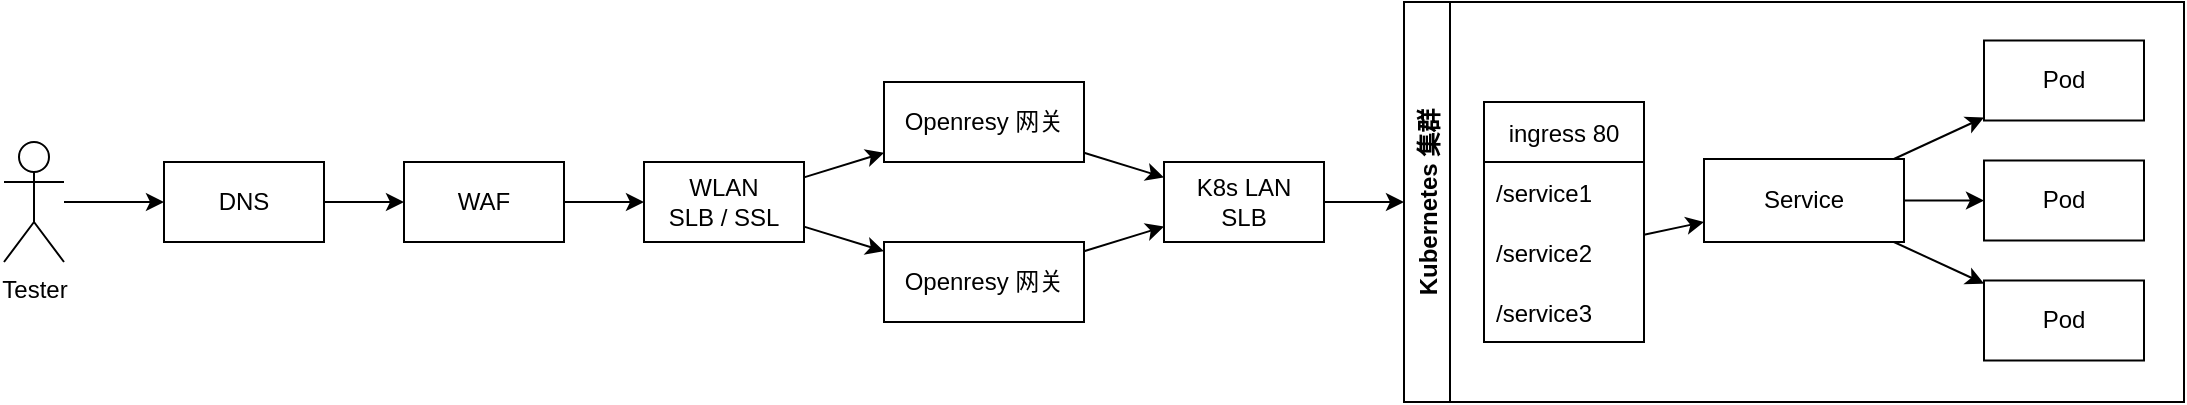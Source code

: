 <mxfile>
    <diagram id="0wEWoSI8y_XW-JhOcTYu" name="第 2 页">
        <mxGraphModel dx="1179" dy="735" grid="1" gridSize="10" guides="1" tooltips="1" connect="1" arrows="1" fold="1" page="1" pageScale="1" pageWidth="1169" pageHeight="827" math="0" shadow="0">
            <root>
                <mxCell id="fKRSrs21CbrT-Yc94qYM-0"/>
                <mxCell id="fKRSrs21CbrT-Yc94qYM-1" parent="fKRSrs21CbrT-Yc94qYM-0"/>
                <mxCell id="hyJMgh6mv5LhJGvRlSzz-0" value="Kubernetes 集群" style="swimlane;horizontal=0;" parent="fKRSrs21CbrT-Yc94qYM-1" vertex="1">
                    <mxGeometry x="740" y="40" width="390" height="200" as="geometry"/>
                </mxCell>
                <mxCell id="hyJMgh6mv5LhJGvRlSzz-1" value="ingress 80" style="swimlane;fontStyle=0;childLayout=stackLayout;horizontal=1;startSize=30;horizontalStack=0;resizeParent=1;resizeParentMax=0;resizeLast=0;collapsible=1;marginBottom=0;" parent="hyJMgh6mv5LhJGvRlSzz-0" vertex="1">
                    <mxGeometry x="40" y="50" width="80" height="120" as="geometry"/>
                </mxCell>
                <mxCell id="hyJMgh6mv5LhJGvRlSzz-2" value="/service1" style="text;strokeColor=none;fillColor=none;align=left;verticalAlign=middle;spacingLeft=4;spacingRight=4;overflow=hidden;points=[[0,0.5],[1,0.5]];portConstraint=eastwest;rotatable=0;" parent="hyJMgh6mv5LhJGvRlSzz-1" vertex="1">
                    <mxGeometry y="30" width="80" height="30" as="geometry"/>
                </mxCell>
                <mxCell id="hyJMgh6mv5LhJGvRlSzz-3" value="/service2" style="text;strokeColor=none;fillColor=none;align=left;verticalAlign=middle;spacingLeft=4;spacingRight=4;overflow=hidden;points=[[0,0.5],[1,0.5]];portConstraint=eastwest;rotatable=0;" parent="hyJMgh6mv5LhJGvRlSzz-1" vertex="1">
                    <mxGeometry y="60" width="80" height="30" as="geometry"/>
                </mxCell>
                <mxCell id="hyJMgh6mv5LhJGvRlSzz-4" value="/service3" style="text;strokeColor=none;fillColor=none;align=left;verticalAlign=middle;spacingLeft=4;spacingRight=4;overflow=hidden;points=[[0,0.5],[1,0.5]];portConstraint=eastwest;rotatable=0;" parent="hyJMgh6mv5LhJGvRlSzz-1" vertex="1">
                    <mxGeometry y="90" width="80" height="30" as="geometry"/>
                </mxCell>
                <mxCell id="hyJMgh6mv5LhJGvRlSzz-5" value="" style="edgeStyle=none;html=1;" parent="hyJMgh6mv5LhJGvRlSzz-0" source="hyJMgh6mv5LhJGvRlSzz-7" target="hyJMgh6mv5LhJGvRlSzz-9" edge="1">
                    <mxGeometry relative="1" as="geometry"/>
                </mxCell>
                <mxCell id="hyJMgh6mv5LhJGvRlSzz-6" style="edgeStyle=none;html=1;" parent="hyJMgh6mv5LhJGvRlSzz-0" source="hyJMgh6mv5LhJGvRlSzz-7" target="hyJMgh6mv5LhJGvRlSzz-10" edge="1">
                    <mxGeometry relative="1" as="geometry"/>
                </mxCell>
                <mxCell id="hyJMgh6mv5LhJGvRlSzz-7" value="Service" style="rounded=0;whiteSpace=wrap;html=1;" parent="hyJMgh6mv5LhJGvRlSzz-0" vertex="1">
                    <mxGeometry x="150" y="78.5" width="100" height="41.5" as="geometry"/>
                </mxCell>
                <mxCell id="hyJMgh6mv5LhJGvRlSzz-8" style="edgeStyle=none;html=1;" parent="hyJMgh6mv5LhJGvRlSzz-0" source="hyJMgh6mv5LhJGvRlSzz-3" target="hyJMgh6mv5LhJGvRlSzz-7" edge="1">
                    <mxGeometry relative="1" as="geometry"/>
                </mxCell>
                <mxCell id="hyJMgh6mv5LhJGvRlSzz-9" value="Pod" style="rounded=0;whiteSpace=wrap;html=1;" parent="hyJMgh6mv5LhJGvRlSzz-0" vertex="1">
                    <mxGeometry x="290" y="19.25" width="80" height="40" as="geometry"/>
                </mxCell>
                <mxCell id="hyJMgh6mv5LhJGvRlSzz-10" value="Pod" style="rounded=0;whiteSpace=wrap;html=1;" parent="hyJMgh6mv5LhJGvRlSzz-0" vertex="1">
                    <mxGeometry x="290" y="79.25" width="80" height="40" as="geometry"/>
                </mxCell>
                <mxCell id="hyJMgh6mv5LhJGvRlSzz-11" value="Pod" style="rounded=0;whiteSpace=wrap;html=1;" parent="hyJMgh6mv5LhJGvRlSzz-0" vertex="1">
                    <mxGeometry x="290" y="139.25" width="80" height="40" as="geometry"/>
                </mxCell>
                <mxCell id="hyJMgh6mv5LhJGvRlSzz-12" style="edgeStyle=none;html=1;" parent="hyJMgh6mv5LhJGvRlSzz-0" source="hyJMgh6mv5LhJGvRlSzz-7" target="hyJMgh6mv5LhJGvRlSzz-11" edge="1">
                    <mxGeometry relative="1" as="geometry"/>
                </mxCell>
                <mxCell id="hyJMgh6mv5LhJGvRlSzz-13" value="" style="edgeStyle=none;html=1;" parent="fKRSrs21CbrT-Yc94qYM-1" source="hyJMgh6mv5LhJGvRlSzz-14" target="hyJMgh6mv5LhJGvRlSzz-16" edge="1">
                    <mxGeometry relative="1" as="geometry"/>
                </mxCell>
                <mxCell id="hyJMgh6mv5LhJGvRlSzz-14" value="Tester" style="shape=umlActor;verticalLabelPosition=bottom;verticalAlign=top;html=1;outlineConnect=0;" parent="fKRSrs21CbrT-Yc94qYM-1" vertex="1">
                    <mxGeometry x="40" y="110" width="30" height="60" as="geometry"/>
                </mxCell>
                <mxCell id="hyJMgh6mv5LhJGvRlSzz-15" value="" style="edgeStyle=none;html=1;" parent="fKRSrs21CbrT-Yc94qYM-1" source="hyJMgh6mv5LhJGvRlSzz-16" target="hyJMgh6mv5LhJGvRlSzz-18" edge="1">
                    <mxGeometry relative="1" as="geometry"/>
                </mxCell>
                <mxCell id="hyJMgh6mv5LhJGvRlSzz-16" value="DNS" style="whiteSpace=wrap;html=1;verticalAlign=middle;" parent="fKRSrs21CbrT-Yc94qYM-1" vertex="1">
                    <mxGeometry x="120" y="120" width="80" height="40" as="geometry"/>
                </mxCell>
                <mxCell id="hyJMgh6mv5LhJGvRlSzz-17" value="" style="edgeStyle=none;html=1;" parent="fKRSrs21CbrT-Yc94qYM-1" source="hyJMgh6mv5LhJGvRlSzz-18" target="hyJMgh6mv5LhJGvRlSzz-21" edge="1">
                    <mxGeometry relative="1" as="geometry"/>
                </mxCell>
                <mxCell id="hyJMgh6mv5LhJGvRlSzz-18" value="WAF" style="whiteSpace=wrap;html=1;verticalAlign=middle;" parent="fKRSrs21CbrT-Yc94qYM-1" vertex="1">
                    <mxGeometry x="240" y="120" width="80" height="40" as="geometry"/>
                </mxCell>
                <mxCell id="hyJMgh6mv5LhJGvRlSzz-19" value="" style="edgeStyle=none;html=1;" parent="fKRSrs21CbrT-Yc94qYM-1" source="hyJMgh6mv5LhJGvRlSzz-21" target="hyJMgh6mv5LhJGvRlSzz-23" edge="1">
                    <mxGeometry relative="1" as="geometry"/>
                </mxCell>
                <mxCell id="hyJMgh6mv5LhJGvRlSzz-20" value="" style="edgeStyle=none;html=1;" parent="fKRSrs21CbrT-Yc94qYM-1" source="hyJMgh6mv5LhJGvRlSzz-21" target="hyJMgh6mv5LhJGvRlSzz-25" edge="1">
                    <mxGeometry relative="1" as="geometry"/>
                </mxCell>
                <mxCell id="hyJMgh6mv5LhJGvRlSzz-21" value="WLAN&lt;br&gt;SLB / SSL" style="whiteSpace=wrap;html=1;verticalAlign=middle;" parent="fKRSrs21CbrT-Yc94qYM-1" vertex="1">
                    <mxGeometry x="360" y="120" width="80" height="40" as="geometry"/>
                </mxCell>
                <mxCell id="hyJMgh6mv5LhJGvRlSzz-22" style="edgeStyle=none;html=1;" parent="fKRSrs21CbrT-Yc94qYM-1" source="hyJMgh6mv5LhJGvRlSzz-23" target="hyJMgh6mv5LhJGvRlSzz-27" edge="1">
                    <mxGeometry relative="1" as="geometry"/>
                </mxCell>
                <mxCell id="hyJMgh6mv5LhJGvRlSzz-23" value="Openresy 网关" style="whiteSpace=wrap;html=1;verticalAlign=middle;" parent="fKRSrs21CbrT-Yc94qYM-1" vertex="1">
                    <mxGeometry x="480" y="80" width="100" height="40" as="geometry"/>
                </mxCell>
                <mxCell id="hyJMgh6mv5LhJGvRlSzz-24" style="edgeStyle=none;html=1;" parent="fKRSrs21CbrT-Yc94qYM-1" source="hyJMgh6mv5LhJGvRlSzz-25" target="hyJMgh6mv5LhJGvRlSzz-27" edge="1">
                    <mxGeometry relative="1" as="geometry"/>
                </mxCell>
                <mxCell id="hyJMgh6mv5LhJGvRlSzz-25" value="Openresy 网关" style="whiteSpace=wrap;html=1;verticalAlign=middle;" parent="fKRSrs21CbrT-Yc94qYM-1" vertex="1">
                    <mxGeometry x="480" y="160" width="100" height="40" as="geometry"/>
                </mxCell>
                <mxCell id="hyJMgh6mv5LhJGvRlSzz-26" style="edgeStyle=none;html=1;" parent="fKRSrs21CbrT-Yc94qYM-1" source="hyJMgh6mv5LhJGvRlSzz-27" target="hyJMgh6mv5LhJGvRlSzz-0" edge="1">
                    <mxGeometry relative="1" as="geometry"/>
                </mxCell>
                <mxCell id="hyJMgh6mv5LhJGvRlSzz-27" value="K8s LAN&lt;br&gt;SLB" style="rounded=0;whiteSpace=wrap;html=1;" parent="fKRSrs21CbrT-Yc94qYM-1" vertex="1">
                    <mxGeometry x="620" y="120" width="80" height="40" as="geometry"/>
                </mxCell>
            </root>
        </mxGraphModel>
    </diagram>
    <diagram id="VGDtO65n6YHKXGimb14S" name="第 1 页">
        <mxGraphModel dx="1474" dy="1746" grid="1" gridSize="10" guides="1" tooltips="1" connect="1" arrows="1" fold="1" page="1" pageScale="1" pageWidth="1169" pageHeight="827" math="0" shadow="0">
            <root>
                <mxCell id="0"/>
                <mxCell id="1" parent="0"/>
                <mxCell id="2" value="阿里云 Kubernetes 集群" style="swimlane;horizontal=0;" parent="1" vertex="1">
                    <mxGeometry x="1120" width="585" height="520" as="geometry"/>
                </mxCell>
                <mxCell id="18" value="ingress 80" style="swimlane;fontStyle=0;childLayout=stackLayout;horizontal=1;startSize=30;horizontalStack=0;resizeParent=1;resizeParentMax=0;resizeLast=0;collapsible=1;marginBottom=0;" parent="2" vertex="1">
                    <mxGeometry x="60" y="229" width="140" height="120" as="geometry"/>
                </mxCell>
                <mxCell id="19" value="/api" style="text;strokeColor=none;fillColor=none;align=left;verticalAlign=middle;spacingLeft=4;spacingRight=4;overflow=hidden;points=[[0,0.5],[1,0.5]];portConstraint=eastwest;rotatable=0;" parent="18" vertex="1">
                    <mxGeometry y="30" width="140" height="30" as="geometry"/>
                </mxCell>
                <mxCell id="20" value="/gateway" style="text;strokeColor=none;fillColor=none;align=left;verticalAlign=middle;spacingLeft=4;spacingRight=4;overflow=hidden;points=[[0,0.5],[1,0.5]];portConstraint=eastwest;rotatable=0;" parent="18" vertex="1">
                    <mxGeometry y="60" width="140" height="30" as="geometry"/>
                </mxCell>
                <mxCell id="21" value="/homepage" style="text;strokeColor=none;fillColor=none;align=left;verticalAlign=middle;spacingLeft=4;spacingRight=4;overflow=hidden;points=[[0,0.5],[1,0.5]];portConstraint=eastwest;rotatable=0;" parent="18" vertex="1">
                    <mxGeometry y="90" width="140" height="30" as="geometry"/>
                </mxCell>
                <mxCell id="25" value="" style="edgeStyle=none;html=1;" parent="2" source="22" target="24" edge="1">
                    <mxGeometry relative="1" as="geometry"/>
                </mxCell>
                <mxCell id="22" value="Service" style="rounded=0;whiteSpace=wrap;html=1;" parent="2" vertex="1">
                    <mxGeometry x="235" y="274" width="120" height="60" as="geometry"/>
                </mxCell>
                <mxCell id="23" style="edgeStyle=none;html=1;" parent="2" source="20" target="22" edge="1">
                    <mxGeometry relative="1" as="geometry"/>
                </mxCell>
                <mxCell id="zD5gW-3lHXW1VmN1dg0t-61" style="edgeStyle=none;html=1;" parent="2" source="24" target="zD5gW-3lHXW1VmN1dg0t-60" edge="1">
                    <mxGeometry relative="1" as="geometry"/>
                </mxCell>
                <mxCell id="32" style="edgeStyle=none;html=1;fontSize=12;" parent="2" source="24" target="31" edge="1">
                    <mxGeometry relative="1" as="geometry"/>
                </mxCell>
                <mxCell id="24" value="Pod" style="rounded=0;whiteSpace=wrap;html=1;" parent="2" vertex="1">
                    <mxGeometry x="425" y="274" width="120" height="60" as="geometry"/>
                </mxCell>
                <mxCell id="zD5gW-3lHXW1VmN1dg0t-60" value="ARMS" style="rounded=0;whiteSpace=wrap;html=1;" parent="2" vertex="1">
                    <mxGeometry x="235" y="390" width="120" height="60" as="geometry"/>
                </mxCell>
                <mxCell id="zD5gW-3lHXW1VmN1dg0t-65" value="" style="edgeStyle=none;html=1;" parent="2" source="zD5gW-3lHXW1VmN1dg0t-64" target="24" edge="1">
                    <mxGeometry relative="1" as="geometry"/>
                </mxCell>
                <mxCell id="zD5gW-3lHXW1VmN1dg0t-68" value="第一轮" style="edgeLabel;html=1;align=center;verticalAlign=middle;resizable=0;points=[];fontColor=#00FF00;" parent="zD5gW-3lHXW1VmN1dg0t-65" vertex="1" connectable="0">
                    <mxGeometry x="-0.235" relative="1" as="geometry">
                        <mxPoint y="1" as="offset"/>
                    </mxGeometry>
                </mxCell>
                <mxCell id="zD5gW-3lHXW1VmN1dg0t-69" value="第二轮" style="edgeStyle=none;html=1;fontColor=#00FF00;" parent="2" source="zD5gW-3lHXW1VmN1dg0t-64" target="22" edge="1">
                    <mxGeometry relative="1" as="geometry"/>
                </mxCell>
                <mxCell id="zD5gW-3lHXW1VmN1dg0t-70" value="第三轮" style="edgeStyle=none;html=1;fontColor=#00FF00;" parent="2" source="zD5gW-3lHXW1VmN1dg0t-64" target="18" edge="1">
                    <mxGeometry relative="1" as="geometry"/>
                </mxCell>
                <mxCell id="zD5gW-3lHXW1VmN1dg0t-64" value="压力测试&lt;br&gt;Pod" style="rounded=0;whiteSpace=wrap;html=1;fillColor=#ffe6cc;strokeColor=#d79b00;" parent="2" vertex="1">
                    <mxGeometry x="425" y="120" width="120" height="60" as="geometry"/>
                </mxCell>
                <mxCell id="zD5gW-3lHXW1VmN1dg0t-66" value="制作一个测试 Pod ，在镜像内部放置测试工具&lt;br&gt;&lt;br&gt;在 Kubernetes 内部，实现 Pod 对 Pod 请求，不经过 Service 和 ingress，直接将流量发送给测试 pod" style="whiteSpace=wrap;html=1;rounded=0;arcSize=50;align=center;verticalAlign=middle;strokeWidth=1;autosize=1;spacing=4;treeFolding=1;treeMoving=1;newEdgeStyle={&quot;edgeStyle&quot;:&quot;entityRelationEdgeStyle&quot;,&quot;startArrow&quot;:&quot;none&quot;,&quot;endArrow&quot;:&quot;none&quot;,&quot;segment&quot;:10,&quot;curved&quot;:1};glass=0;fillColor=#fff2cc;strokeColor=#d6b656;" parent="2" vertex="1">
                    <mxGeometry x="40" y="40" width="200" height="120" as="geometry"/>
                </mxCell>
                <mxCell id="zD5gW-3lHXW1VmN1dg0t-67" value="" style="edgeStyle=entityRelationEdgeStyle;startArrow=none;endArrow=none;segment=10;curved=1;" parent="2" source="zD5gW-3lHXW1VmN1dg0t-64" target="zD5gW-3lHXW1VmN1dg0t-66" edge="1">
                    <mxGeometry relative="1" as="geometry">
                        <mxPoint x="580" y="357" as="sourcePoint"/>
                    </mxGeometry>
                </mxCell>
                <mxCell id="31" value="日志" style="rounded=0;whiteSpace=wrap;html=1;fontSize=12;" parent="2" vertex="1">
                    <mxGeometry x="425" y="390" width="120" height="60" as="geometry"/>
                </mxCell>
                <mxCell id="zD5gW-3lHXW1VmN1dg0t-51" value="外部因素分析" style="edgeStyle=none;html=1;" parent="1" source="3" target="zD5gW-3lHXW1VmN1dg0t-44" edge="1">
                    <mxGeometry relative="1" as="geometry"/>
                </mxCell>
                <mxCell id="zD5gW-3lHXW1VmN1dg0t-71" value="内部因素分析" style="edgeStyle=none;html=1;" parent="1" source="3" target="zD5gW-3lHXW1VmN1dg0t-64" edge="1">
                    <mxGeometry relative="1" as="geometry"/>
                </mxCell>
                <mxCell id="44" style="edgeStyle=none;html=1;fontSize=12;fontColor=#000000;" parent="1" source="3" target="43" edge="1">
                    <mxGeometry relative="1" as="geometry"/>
                </mxCell>
                <mxCell id="3" value="Tester" style="shape=umlActor;verticalLabelPosition=bottom;verticalAlign=top;html=1;outlineConnect=0;" parent="1" vertex="1">
                    <mxGeometry x="965" y="-207" width="30" height="60" as="geometry"/>
                </mxCell>
                <mxCell id="7" value="" style="edgeStyle=none;html=1;" parent="1" source="4" target="6" edge="1">
                    <mxGeometry relative="1" as="geometry"/>
                </mxCell>
                <mxCell id="4" value="DNS" style="whiteSpace=wrap;html=1;verticalAlign=middle;" parent="1" vertex="1">
                    <mxGeometry x="120" y="240" width="120" height="60" as="geometry"/>
                </mxCell>
                <mxCell id="9" value="" style="edgeStyle=none;html=1;" parent="1" source="6" target="8" edge="1">
                    <mxGeometry relative="1" as="geometry"/>
                </mxCell>
                <mxCell id="zD5gW-3lHXW1VmN1dg0t-53" value="" style="edgeStyle=none;html=1;" parent="1" source="6" target="zD5gW-3lHXW1VmN1dg0t-52" edge="1">
                    <mxGeometry relative="1" as="geometry"/>
                </mxCell>
                <mxCell id="6" value="WAF" style="whiteSpace=wrap;html=1;verticalAlign=middle;" parent="1" vertex="1">
                    <mxGeometry x="320" y="240" width="120" height="60" as="geometry"/>
                </mxCell>
                <mxCell id="11" value="" style="edgeStyle=none;html=1;" parent="1" source="8" target="10" edge="1">
                    <mxGeometry relative="1" as="geometry"/>
                </mxCell>
                <mxCell id="13" value="" style="edgeStyle=none;html=1;" parent="1" source="8" target="12" edge="1">
                    <mxGeometry relative="1" as="geometry"/>
                </mxCell>
                <mxCell id="zD5gW-3lHXW1VmN1dg0t-55" value="" style="edgeStyle=none;html=1;" parent="1" source="8" target="zD5gW-3lHXW1VmN1dg0t-54" edge="1">
                    <mxGeometry relative="1" as="geometry"/>
                </mxCell>
                <mxCell id="8" value="WLAN&lt;br&gt;SLB&lt;br&gt;SSL" style="whiteSpace=wrap;html=1;verticalAlign=middle;" parent="1" vertex="1">
                    <mxGeometry x="519" y="240" width="120" height="60" as="geometry"/>
                </mxCell>
                <mxCell id="15" style="edgeStyle=none;html=1;" parent="1" source="10" target="14" edge="1">
                    <mxGeometry relative="1" as="geometry"/>
                </mxCell>
                <mxCell id="10" value="Openresy 网关&lt;br&gt;GW1" style="whiteSpace=wrap;html=1;verticalAlign=middle;" parent="1" vertex="1">
                    <mxGeometry x="720" y="200" width="120" height="60" as="geometry"/>
                </mxCell>
                <mxCell id="16" style="edgeStyle=none;html=1;" parent="1" source="12" target="14" edge="1">
                    <mxGeometry relative="1" as="geometry"/>
                </mxCell>
                <mxCell id="zD5gW-3lHXW1VmN1dg0t-57" value="" style="edgeStyle=none;html=1;" parent="1" source="12" target="zD5gW-3lHXW1VmN1dg0t-56" edge="1">
                    <mxGeometry relative="1" as="geometry"/>
                </mxCell>
                <mxCell id="12" value="Openresy 网关&lt;br&gt;GW2" style="whiteSpace=wrap;html=1;verticalAlign=middle;" parent="1" vertex="1">
                    <mxGeometry x="720" y="300" width="120" height="60" as="geometry"/>
                </mxCell>
                <mxCell id="17" style="edgeStyle=none;html=1;" parent="1" source="14" target="2" edge="1">
                    <mxGeometry relative="1" as="geometry"/>
                </mxCell>
                <mxCell id="zD5gW-3lHXW1VmN1dg0t-59" value="" style="edgeStyle=none;html=1;" parent="1" source="14" target="zD5gW-3lHXW1VmN1dg0t-58" edge="1">
                    <mxGeometry relative="1" as="geometry"/>
                </mxCell>
                <mxCell id="14" value="K8s LAN&lt;br&gt;SLB" style="rounded=0;whiteSpace=wrap;html=1;" parent="1" vertex="1">
                    <mxGeometry x="920" y="240" width="120" height="60" as="geometry"/>
                </mxCell>
                <mxCell id="zD5gW-3lHXW1VmN1dg0t-33" value="第一轮" style="edgeStyle=none;html=1;fontColor=#FF0000;" parent="1" source="zD5gW-3lHXW1VmN1dg0t-31" target="18" edge="1">
                    <mxGeometry relative="1" as="geometry"/>
                </mxCell>
                <mxCell id="zD5gW-3lHXW1VmN1dg0t-34" style="edgeStyle=none;html=1;" parent="1" source="zD5gW-3lHXW1VmN1dg0t-31" target="14" edge="1">
                    <mxGeometry relative="1" as="geometry"/>
                </mxCell>
                <mxCell id="zD5gW-3lHXW1VmN1dg0t-35" value="第二轮" style="edgeLabel;html=1;align=center;verticalAlign=middle;resizable=0;points=[];fontColor=#FF0000;" parent="zD5gW-3lHXW1VmN1dg0t-34" vertex="1" connectable="0">
                    <mxGeometry x="-0.008" y="-1" relative="1" as="geometry">
                        <mxPoint y="1" as="offset"/>
                    </mxGeometry>
                </mxCell>
                <mxCell id="zD5gW-3lHXW1VmN1dg0t-36" value="第三轮" style="edgeStyle=none;html=1;fontColor=#FF0000;" parent="1" source="zD5gW-3lHXW1VmN1dg0t-31" target="10" edge="1">
                    <mxGeometry relative="1" as="geometry"/>
                </mxCell>
                <mxCell id="zD5gW-3lHXW1VmN1dg0t-37" style="edgeStyle=none;html=1;" parent="1" source="zD5gW-3lHXW1VmN1dg0t-31" target="8" edge="1">
                    <mxGeometry relative="1" as="geometry"/>
                </mxCell>
                <mxCell id="zD5gW-3lHXW1VmN1dg0t-38" value="第四轮" style="edgeLabel;html=1;align=center;verticalAlign=middle;resizable=0;points=[];fontColor=#FF0000;" parent="zD5gW-3lHXW1VmN1dg0t-37" vertex="1" connectable="0">
                    <mxGeometry x="-0.158" y="1" relative="1" as="geometry">
                        <mxPoint x="-1" as="offset"/>
                    </mxGeometry>
                </mxCell>
                <mxCell id="zD5gW-3lHXW1VmN1dg0t-39" value="第五轮" style="edgeStyle=none;html=1;fontColor=#FF0000;" parent="1" source="zD5gW-3lHXW1VmN1dg0t-31" target="6" edge="1">
                    <mxGeometry relative="1" as="geometry"/>
                </mxCell>
                <mxCell id="zD5gW-3lHXW1VmN1dg0t-40" value="第六轮" style="edgeStyle=none;html=1;fontColor=#FF0000;" parent="1" source="zD5gW-3lHXW1VmN1dg0t-31" target="4" edge="1">
                    <mxGeometry relative="1" as="geometry"/>
                </mxCell>
                <mxCell id="zD5gW-3lHXW1VmN1dg0t-31" value="阿里云 EIP&lt;br&gt;外网压测" style="rounded=0;whiteSpace=wrap;html=1;fillColor=#dae8fc;strokeColor=#6c8ebf;" parent="1" vertex="1">
                    <mxGeometry x="519" y="40" width="120" height="60" as="geometry"/>
                </mxCell>
                <mxCell id="zD5gW-3lHXW1VmN1dg0t-45" style="edgeStyle=none;html=1;" parent="1" source="zD5gW-3lHXW1VmN1dg0t-41" target="zD5gW-3lHXW1VmN1dg0t-31" edge="1">
                    <mxGeometry relative="1" as="geometry"/>
                </mxCell>
                <mxCell id="zD5gW-3lHXW1VmN1dg0t-41" value="测试节点1" style="sketch=0;aspect=fixed;html=1;points=[];align=center;image;fontSize=12;image=img/lib/mscae/VirtualMachineWindows.svg;" parent="1" vertex="1">
                    <mxGeometry x="430" y="-80" width="50" height="46" as="geometry"/>
                </mxCell>
                <mxCell id="zD5gW-3lHXW1VmN1dg0t-46" style="edgeStyle=none;html=1;" parent="1" source="zD5gW-3lHXW1VmN1dg0t-42" target="zD5gW-3lHXW1VmN1dg0t-31" edge="1">
                    <mxGeometry relative="1" as="geometry"/>
                </mxCell>
                <mxCell id="zD5gW-3lHXW1VmN1dg0t-42" value="测试节点2" style="sketch=0;aspect=fixed;html=1;points=[];align=center;image;fontSize=12;image=img/lib/mscae/VirtualMachineWindows.svg;" parent="1" vertex="1">
                    <mxGeometry x="550" y="-80" width="50" height="46" as="geometry"/>
                </mxCell>
                <mxCell id="zD5gW-3lHXW1VmN1dg0t-47" style="edgeStyle=none;html=1;" parent="1" source="zD5gW-3lHXW1VmN1dg0t-43" target="zD5gW-3lHXW1VmN1dg0t-31" edge="1">
                    <mxGeometry relative="1" as="geometry"/>
                </mxCell>
                <mxCell id="zD5gW-3lHXW1VmN1dg0t-43" value="测试节点3" style="sketch=0;aspect=fixed;html=1;points=[];align=center;image;fontSize=12;image=img/lib/mscae/VirtualMachineWindows.svg;" parent="1" vertex="1">
                    <mxGeometry x="670" y="-80" width="50" height="46" as="geometry"/>
                </mxCell>
                <mxCell id="zD5gW-3lHXW1VmN1dg0t-48" style="edgeStyle=none;html=1;" parent="1" source="zD5gW-3lHXW1VmN1dg0t-44" target="zD5gW-3lHXW1VmN1dg0t-41" edge="1">
                    <mxGeometry relative="1" as="geometry"/>
                </mxCell>
                <mxCell id="zD5gW-3lHXW1VmN1dg0t-49" style="edgeStyle=none;html=1;" parent="1" source="zD5gW-3lHXW1VmN1dg0t-44" target="zD5gW-3lHXW1VmN1dg0t-42" edge="1">
                    <mxGeometry relative="1" as="geometry"/>
                </mxCell>
                <mxCell id="zD5gW-3lHXW1VmN1dg0t-50" style="edgeStyle=none;html=1;" parent="1" source="zD5gW-3lHXW1VmN1dg0t-44" target="zD5gW-3lHXW1VmN1dg0t-43" edge="1">
                    <mxGeometry relative="1" as="geometry"/>
                </mxCell>
                <mxCell id="zD5gW-3lHXW1VmN1dg0t-44" value="Jmeter 主控" style="sketch=0;aspect=fixed;html=1;points=[];align=center;image;fontSize=12;image=img/lib/mscae/VM_Windows_Non_Azure.svg;" parent="1" vertex="1">
                    <mxGeometry x="550" y="-200" width="50" height="46" as="geometry"/>
                </mxCell>
                <mxCell id="zD5gW-3lHXW1VmN1dg0t-52" value="阿里云日志" style="whiteSpace=wrap;html=1;verticalAlign=middle;" parent="1" vertex="1">
                    <mxGeometry x="320" y="400" width="120" height="60" as="geometry"/>
                </mxCell>
                <mxCell id="zD5gW-3lHXW1VmN1dg0t-54" value="阿里云日志" style="whiteSpace=wrap;html=1;verticalAlign=middle;" parent="1" vertex="1">
                    <mxGeometry x="519" y="400" width="120" height="60" as="geometry"/>
                </mxCell>
                <mxCell id="zD5gW-3lHXW1VmN1dg0t-56" value="Openresy 日志&lt;br&gt;/var/log/nginx/" style="whiteSpace=wrap;html=1;verticalAlign=middle;" parent="1" vertex="1">
                    <mxGeometry x="720" y="400" width="120" height="60" as="geometry"/>
                </mxCell>
                <mxCell id="zD5gW-3lHXW1VmN1dg0t-58" value="阿里云日志" style="rounded=0;whiteSpace=wrap;html=1;" parent="1" vertex="1">
                    <mxGeometry x="920" y="400" width="120" height="60" as="geometry"/>
                </mxCell>
                <mxCell id="30" value="&lt;meta charset=&quot;utf-8&quot; style=&quot;font-size: 45px;&quot;&gt;&lt;div style=&quot;background-color: rgb(255, 255, 255); font-family: menlo, monaco, &amp;quot;courier new&amp;quot;, monospace; font-weight: normal; font-size: 45px; line-height: 18px;&quot;&gt;&lt;div style=&quot;font-size: 45px;&quot;&gt;&lt;span style=&quot;font-weight: bold; font-size: 45px;&quot;&gt;压力测试与瓶颈分析方案&lt;/span&gt;&lt;/div&gt;&lt;/div&gt;" style="text;whiteSpace=wrap;html=1;fontSize=45;fontColor=#000000;" parent="1" vertex="1">
                    <mxGeometry x="80" y="580" width="530" height="50" as="geometry"/>
                </mxCell>
                <mxCell id="36" style="edgeStyle=none;html=1;fontSize=12;" parent="1" source="35" target="zD5gW-3lHXW1VmN1dg0t-52" edge="1">
                    <mxGeometry relative="1" as="geometry"/>
                </mxCell>
                <mxCell id="37" style="edgeStyle=none;html=1;fontSize=12;" parent="1" source="35" target="zD5gW-3lHXW1VmN1dg0t-54" edge="1">
                    <mxGeometry relative="1" as="geometry"/>
                </mxCell>
                <mxCell id="38" style="edgeStyle=none;html=1;fontSize=12;" parent="1" source="35" target="zD5gW-3lHXW1VmN1dg0t-56" edge="1">
                    <mxGeometry relative="1" as="geometry"/>
                </mxCell>
                <mxCell id="39" style="edgeStyle=none;html=1;fontSize=12;" parent="1" source="35" target="zD5gW-3lHXW1VmN1dg0t-58" edge="1">
                    <mxGeometry relative="1" as="geometry"/>
                </mxCell>
                <mxCell id="40" style="edgeStyle=none;html=1;fontSize=12;" parent="1" source="35" target="31" edge="1">
                    <mxGeometry relative="1" as="geometry"/>
                </mxCell>
                <mxCell id="41" style="edgeStyle=none;html=1;fontSize=12;" parent="1" source="35" target="zD5gW-3lHXW1VmN1dg0t-60" edge="1">
                    <mxGeometry relative="1" as="geometry"/>
                </mxCell>
                <mxCell id="35" value="瓶颈分析" style="shape=umlActor;verticalLabelPosition=bottom;verticalAlign=top;html=1;outlineConnect=0;fontSize=12;" parent="1" vertex="1">
                    <mxGeometry x="965" y="560" width="30" height="60" as="geometry"/>
                </mxCell>
                <mxCell id="45" value="第一轮" style="edgeStyle=none;html=1;fontSize=12;fontColor=#000000;" parent="1" source="43" target="18" edge="1">
                    <mxGeometry relative="1" as="geometry"/>
                </mxCell>
                <mxCell id="46" style="edgeStyle=none;html=1;fontSize=12;fontColor=#000000;" parent="1" source="43" target="14" edge="1">
                    <mxGeometry relative="1" as="geometry"/>
                </mxCell>
                <mxCell id="51" value="第二轮" style="edgeLabel;html=1;align=center;verticalAlign=middle;resizable=0;points=[];fontSize=12;fontColor=#000000;" parent="46" vertex="1" connectable="0">
                    <mxGeometry x="0.062" y="-2" relative="1" as="geometry">
                        <mxPoint as="offset"/>
                    </mxGeometry>
                </mxCell>
                <mxCell id="47" value="第三轮" style="edgeStyle=none;html=1;fontSize=12;fontColor=#000000;" parent="1" source="43" target="10" edge="1">
                    <mxGeometry relative="1" as="geometry"/>
                </mxCell>
                <mxCell id="43" value="ECS Windows&lt;br&gt;内网压测机" style="rounded=0;whiteSpace=wrap;html=1;fontSize=12;fillColor=#d5e8d4;strokeColor=#82b366;" parent="1" vertex="1">
                    <mxGeometry x="920" y="40" width="120" height="60" as="geometry"/>
                </mxCell>
                <mxCell id="65" value="阿里云" style="swimlane;horizontal=0;" parent="1" vertex="1">
                    <mxGeometry x="80" width="1000" height="520" as="geometry"/>
                </mxCell>
            </root>
        </mxGraphModel>
    </diagram>
</mxfile>
